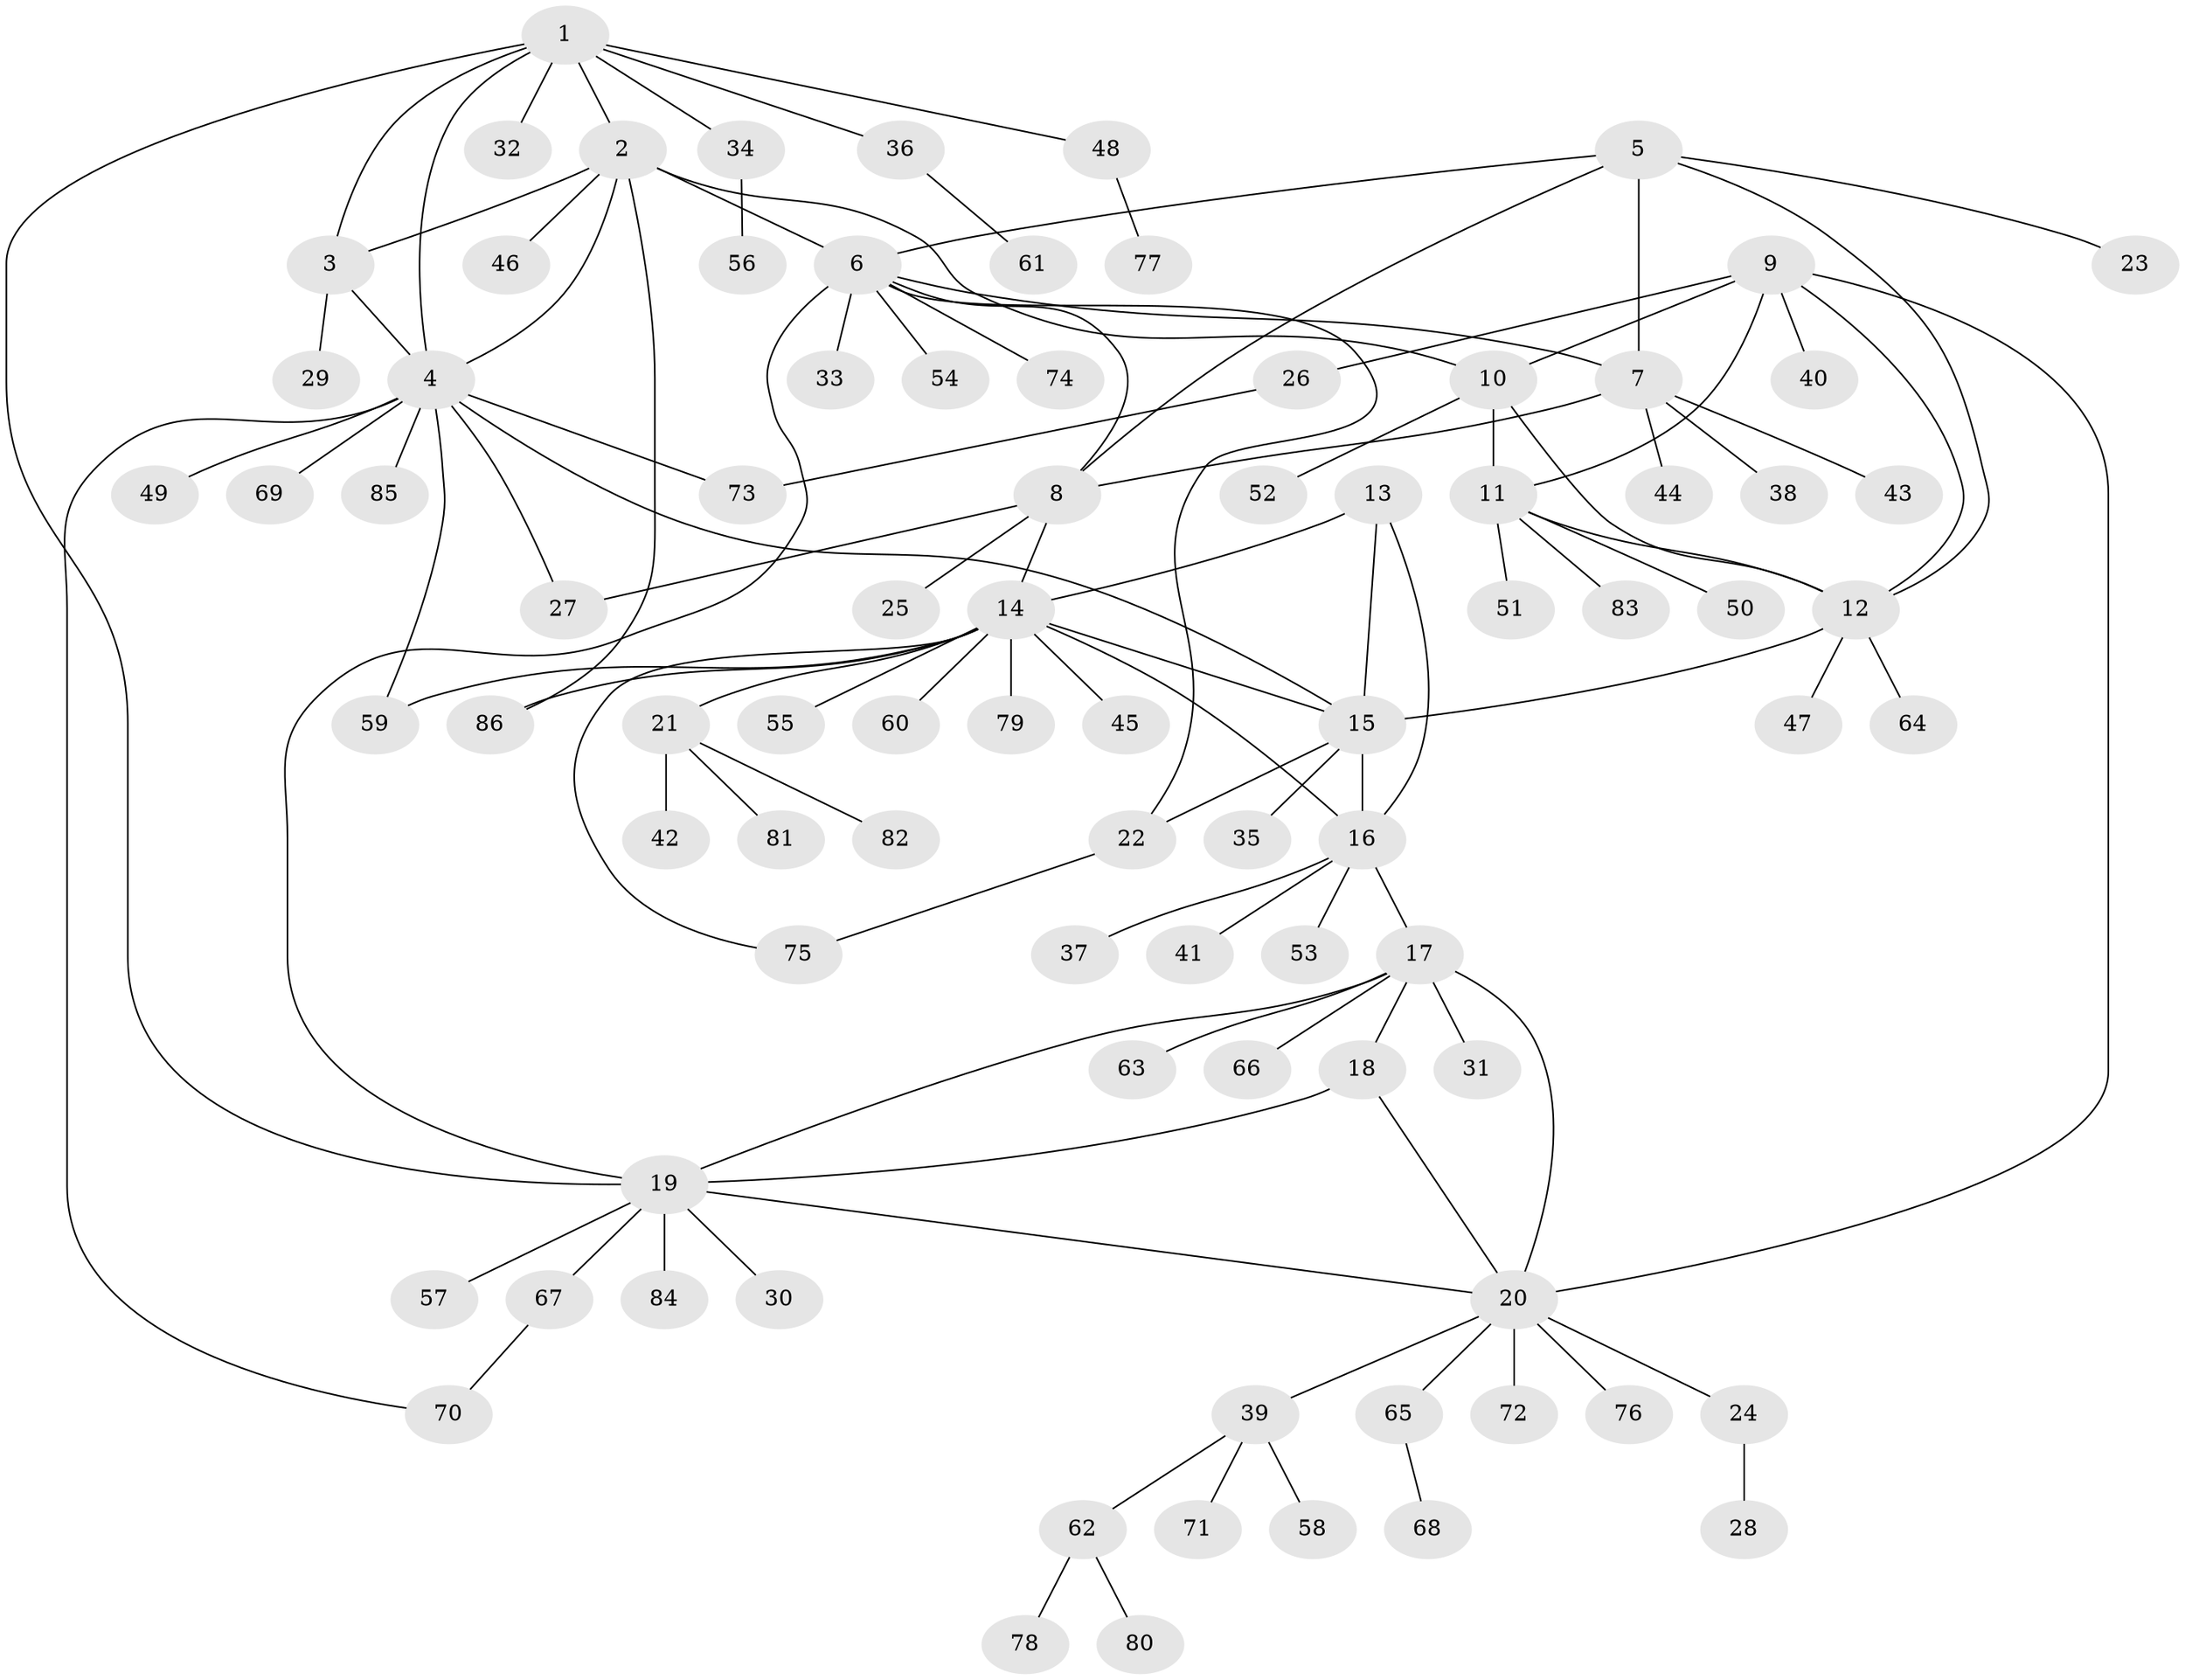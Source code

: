 // coarse degree distribution, {12: 0.038461538461538464, 5: 0.11538461538461539, 2: 0.19230769230769232, 4: 0.15384615384615385, 7: 0.07692307692307693, 6: 0.07692307692307693, 3: 0.07692307692307693, 1: 0.2692307692307692}
// Generated by graph-tools (version 1.1) at 2025/52/03/04/25 22:52:27]
// undirected, 86 vertices, 113 edges
graph export_dot {
  node [color=gray90,style=filled];
  1;
  2;
  3;
  4;
  5;
  6;
  7;
  8;
  9;
  10;
  11;
  12;
  13;
  14;
  15;
  16;
  17;
  18;
  19;
  20;
  21;
  22;
  23;
  24;
  25;
  26;
  27;
  28;
  29;
  30;
  31;
  32;
  33;
  34;
  35;
  36;
  37;
  38;
  39;
  40;
  41;
  42;
  43;
  44;
  45;
  46;
  47;
  48;
  49;
  50;
  51;
  52;
  53;
  54;
  55;
  56;
  57;
  58;
  59;
  60;
  61;
  62;
  63;
  64;
  65;
  66;
  67;
  68;
  69;
  70;
  71;
  72;
  73;
  74;
  75;
  76;
  77;
  78;
  79;
  80;
  81;
  82;
  83;
  84;
  85;
  86;
  1 -- 2;
  1 -- 3;
  1 -- 4;
  1 -- 19;
  1 -- 32;
  1 -- 34;
  1 -- 36;
  1 -- 48;
  2 -- 3;
  2 -- 4;
  2 -- 6;
  2 -- 10;
  2 -- 46;
  2 -- 86;
  3 -- 4;
  3 -- 29;
  4 -- 15;
  4 -- 27;
  4 -- 49;
  4 -- 59;
  4 -- 69;
  4 -- 70;
  4 -- 73;
  4 -- 85;
  5 -- 6;
  5 -- 7;
  5 -- 8;
  5 -- 12;
  5 -- 23;
  6 -- 7;
  6 -- 8;
  6 -- 19;
  6 -- 22;
  6 -- 33;
  6 -- 54;
  6 -- 74;
  7 -- 8;
  7 -- 38;
  7 -- 43;
  7 -- 44;
  8 -- 14;
  8 -- 25;
  8 -- 27;
  9 -- 10;
  9 -- 11;
  9 -- 12;
  9 -- 20;
  9 -- 26;
  9 -- 40;
  10 -- 11;
  10 -- 12;
  10 -- 52;
  11 -- 12;
  11 -- 50;
  11 -- 51;
  11 -- 83;
  12 -- 15;
  12 -- 47;
  12 -- 64;
  13 -- 14;
  13 -- 15;
  13 -- 16;
  14 -- 15;
  14 -- 16;
  14 -- 21;
  14 -- 45;
  14 -- 55;
  14 -- 59;
  14 -- 60;
  14 -- 75;
  14 -- 79;
  14 -- 86;
  15 -- 16;
  15 -- 22;
  15 -- 35;
  16 -- 17;
  16 -- 37;
  16 -- 41;
  16 -- 53;
  17 -- 18;
  17 -- 19;
  17 -- 20;
  17 -- 31;
  17 -- 63;
  17 -- 66;
  18 -- 19;
  18 -- 20;
  19 -- 20;
  19 -- 30;
  19 -- 57;
  19 -- 67;
  19 -- 84;
  20 -- 24;
  20 -- 39;
  20 -- 65;
  20 -- 72;
  20 -- 76;
  21 -- 42;
  21 -- 81;
  21 -- 82;
  22 -- 75;
  24 -- 28;
  26 -- 73;
  34 -- 56;
  36 -- 61;
  39 -- 58;
  39 -- 62;
  39 -- 71;
  48 -- 77;
  62 -- 78;
  62 -- 80;
  65 -- 68;
  67 -- 70;
}
